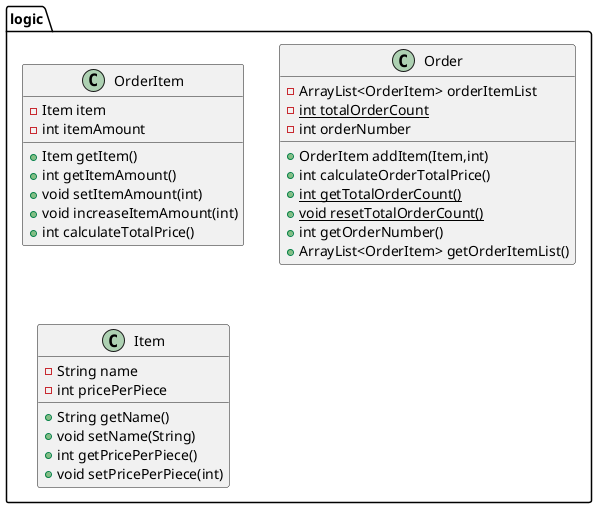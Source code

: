 @startuml
class logic.OrderItem {
- Item item
- int itemAmount
+ Item getItem()
+ int getItemAmount()
+ void setItemAmount(int)
+ void increaseItemAmount(int)
+ int calculateTotalPrice()
}
class logic.Order {
- ArrayList<OrderItem> orderItemList
- {static} int totalOrderCount
- int orderNumber
+ OrderItem addItem(Item,int)
+ int calculateOrderTotalPrice()
+ {static} int getTotalOrderCount()
+ {static} void resetTotalOrderCount()
+ int getOrderNumber()
+ ArrayList<OrderItem> getOrderItemList()
}
class logic.Item {
- String name
- int pricePerPiece
+ String getName()
+ void setName(String)
+ int getPricePerPiece()
+ void setPricePerPiece(int)
}
@enduml